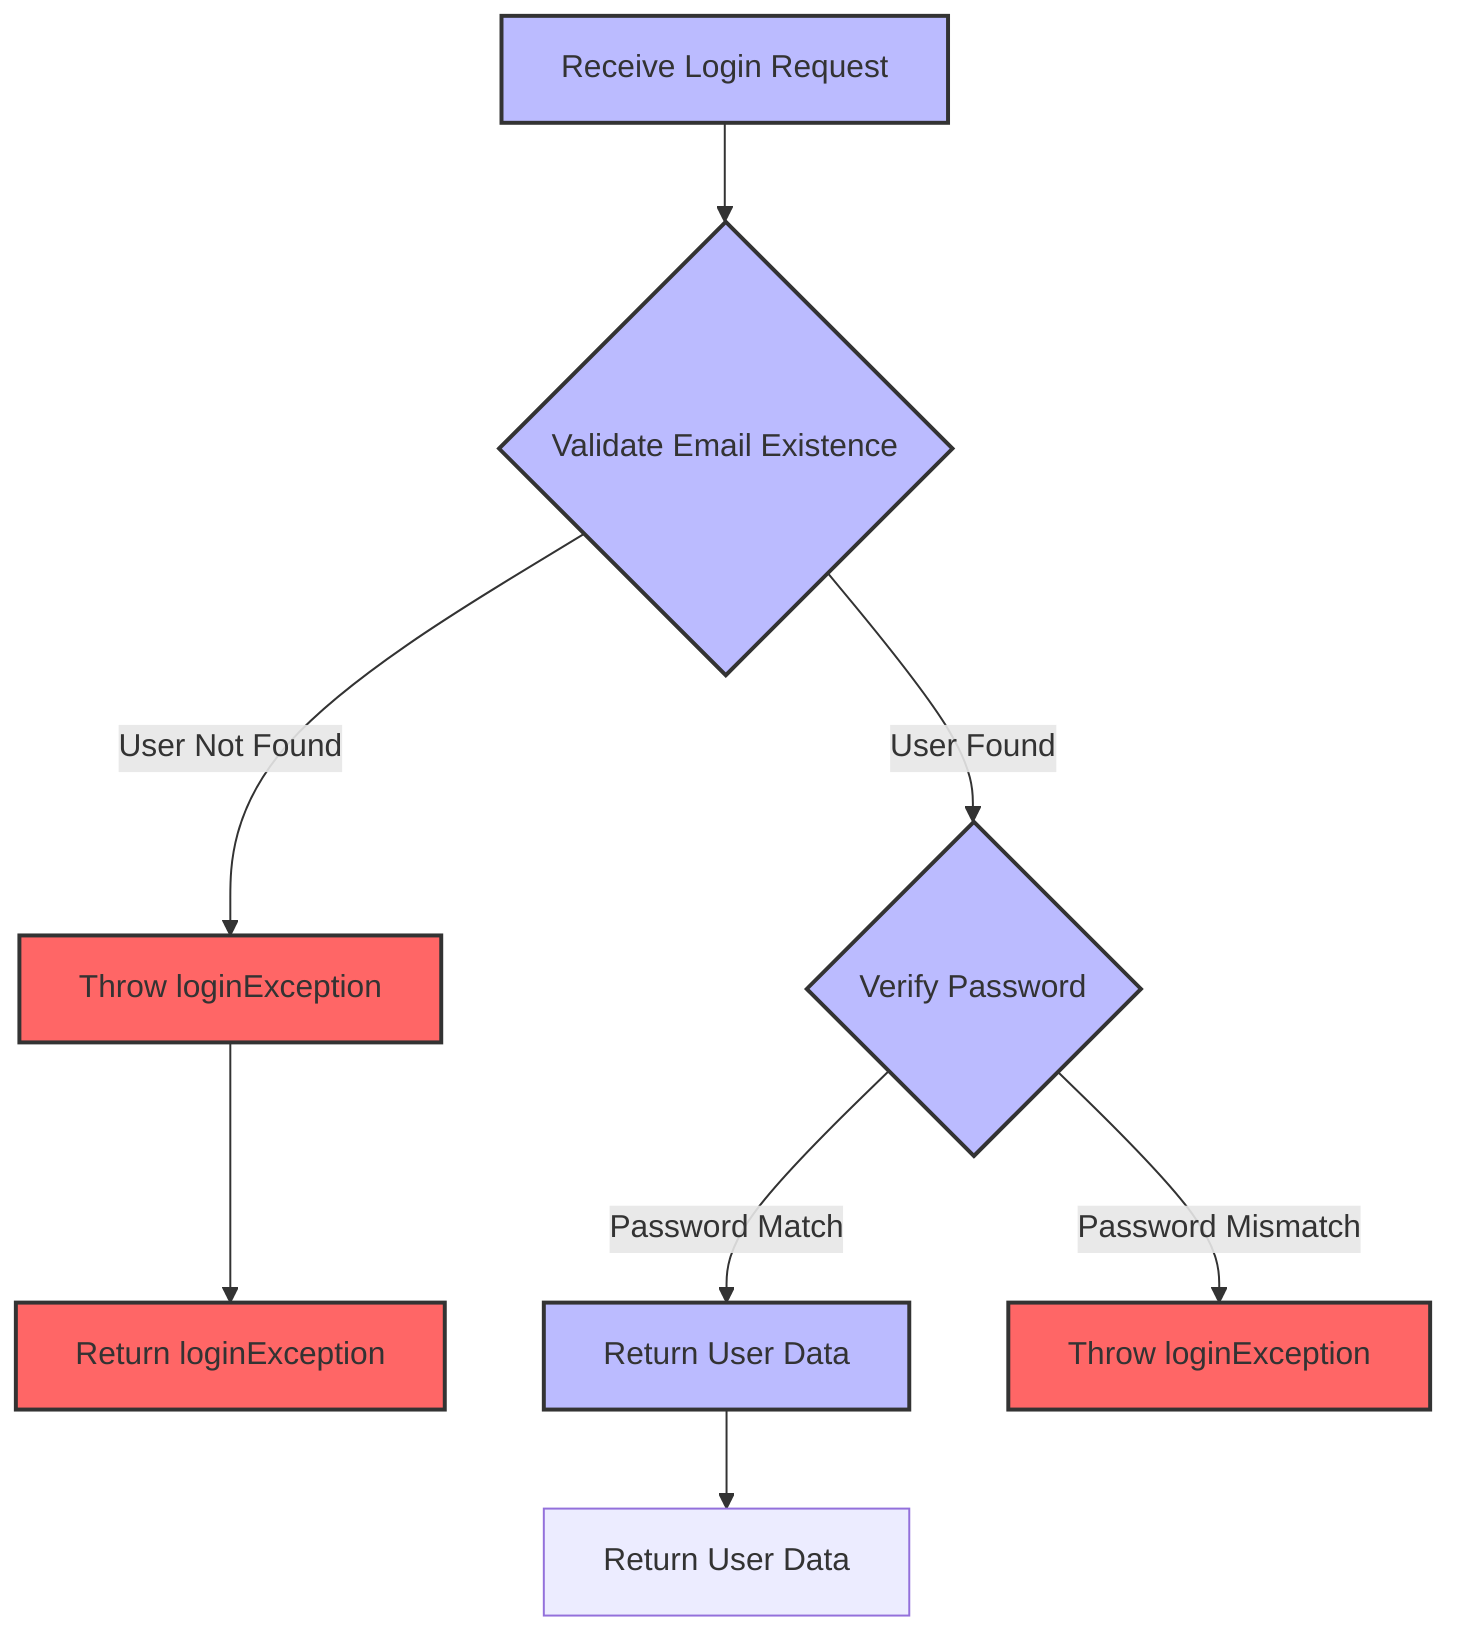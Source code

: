 graph TD
    A[Receive Login Request] --> B{Validate Email Existence}
    B --> |User Not Found| C[Throw loginException]
    B --> |User Found| D{Verify Password}
    C --> E[Return loginException]
    D --> |Password Match| F[Return User Data]
    D --> |Password Mismatch| G[Throw loginException]
    F --> H[Return User Data]

style A fill:#BBF,stroke:#333,stroke-width:2px
style B fill:#BBF,stroke:#333,stroke-width:2px
style C fill:#F66,stroke:#333,stroke-width:2px
style D fill:#BBF,stroke:#333,stroke-width:2px
style E fill:#F66,stroke:#333,stroke-width:2px
style F fill:#BBF,stroke:#333,stroke-width:2px
style G fill:#F66,stroke:#333,stroke-width:2px